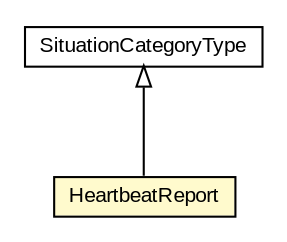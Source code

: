 #!/usr/local/bin/dot
#
# Class diagram 
# Generated by UMLGraph version R5_6-24-gf6e263 (http://www.umlgraph.org/)
#

digraph G {
	edge [fontname="arial",fontsize=10,labelfontname="arial",labelfontsize=10];
	node [fontname="arial",fontsize=10,shape=plaintext];
	nodesep=0.25;
	ranksep=0.5;
	// org.oasis_open.docs.wsdm.muws2_2.SituationCategoryType
	c666708 [label=<<table title="org.oasis_open.docs.wsdm.muws2_2.SituationCategoryType" border="0" cellborder="1" cellspacing="0" cellpadding="2" port="p" href="./SituationCategoryType.html">
		<tr><td><table border="0" cellspacing="0" cellpadding="1">
<tr><td align="center" balign="center"> SituationCategoryType </td></tr>
		</table></td></tr>
		</table>>, URL="./SituationCategoryType.html", fontname="arial", fontcolor="black", fontsize=10.0];
	// org.oasis_open.docs.wsdm.muws2_2.HeartbeatReport
	c666731 [label=<<table title="org.oasis_open.docs.wsdm.muws2_2.HeartbeatReport" border="0" cellborder="1" cellspacing="0" cellpadding="2" port="p" bgcolor="lemonChiffon" href="./HeartbeatReport.html">
		<tr><td><table border="0" cellspacing="0" cellpadding="1">
<tr><td align="center" balign="center"> HeartbeatReport </td></tr>
		</table></td></tr>
		</table>>, URL="./HeartbeatReport.html", fontname="arial", fontcolor="black", fontsize=10.0];
	//org.oasis_open.docs.wsdm.muws2_2.HeartbeatReport extends org.oasis_open.docs.wsdm.muws2_2.SituationCategoryType
	c666708:p -> c666731:p [dir=back,arrowtail=empty];
}

